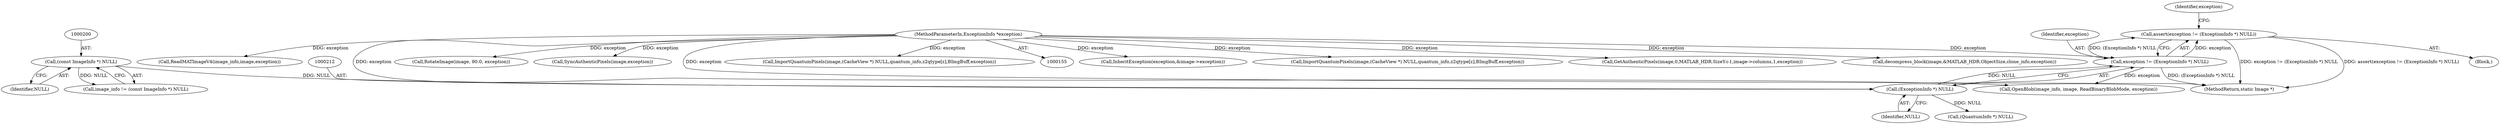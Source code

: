 digraph "0_ImageMagick_8985ed08f01d465ee65ab5a106186b3868b6f601@API" {
"1000208" [label="(Call,assert(exception != (ExceptionInfo *) NULL))"];
"1000209" [label="(Call,exception != (ExceptionInfo *) NULL)"];
"1000157" [label="(MethodParameterIn,ExceptionInfo *exception)"];
"1000211" [label="(Call,(ExceptionInfo *) NULL)"];
"1000199" [label="(Call,(const ImageInfo *) NULL)"];
"1000157" [label="(MethodParameterIn,ExceptionInfo *exception)"];
"1001102" [label="(Call,InheritException(exception,&image->exception))"];
"1001341" [label="(Call,ImportQuantumPixels(image,(CacheView *) NULL,quantum_info,z2qtype[z],BImgBuff,exception))"];
"1000201" [label="(Identifier,NULL)"];
"1001874" [label="(MethodReturn,static Image *)"];
"1001213" [label="(Call,GetAuthenticPixels(image,0,MATLAB_HDR.SizeY-i-1,image->columns,1,exception))"];
"1000217" [label="(Identifier,exception)"];
"1000213" [label="(Identifier,NULL)"];
"1000228" [label="(Call,(QuantumInfo *) NULL)"];
"1000199" [label="(Call,(const ImageInfo *) NULL)"];
"1000209" [label="(Call,exception != (ExceptionInfo *) NULL)"];
"1000483" [label="(Call,decompress_block(image,&MATLAB_HDR.ObjectSize,clone_info,exception))"];
"1000287" [label="(Call,ReadMATImageV4(image_info,image,exception))"];
"1000237" [label="(Call,OpenBlob(image_info, image, ReadBinaryBlobMode, exception))"];
"1000208" [label="(Call,assert(exception != (ExceptionInfo *) NULL))"];
"1000158" [label="(Block,)"];
"1000197" [label="(Call,image_info != (const ImageInfo *) NULL)"];
"1001553" [label="(Call,RotateImage(image, 90.0, exception))"];
"1001381" [label="(Call,SyncAuthenticPixels(image,exception))"];
"1000210" [label="(Identifier,exception)"];
"1000211" [label="(Call,(ExceptionInfo *) NULL)"];
"1001305" [label="(Call,ImportQuantumPixels(image,(CacheView *) NULL,quantum_info,z2qtype[z],BImgBuff,exception))"];
"1000208" -> "1000158"  [label="AST: "];
"1000208" -> "1000209"  [label="CFG: "];
"1000209" -> "1000208"  [label="AST: "];
"1000217" -> "1000208"  [label="CFG: "];
"1000208" -> "1001874"  [label="DDG: exception != (ExceptionInfo *) NULL"];
"1000208" -> "1001874"  [label="DDG: assert(exception != (ExceptionInfo *) NULL)"];
"1000209" -> "1000208"  [label="DDG: exception"];
"1000209" -> "1000208"  [label="DDG: (ExceptionInfo *) NULL"];
"1000209" -> "1000211"  [label="CFG: "];
"1000210" -> "1000209"  [label="AST: "];
"1000211" -> "1000209"  [label="AST: "];
"1000209" -> "1001874"  [label="DDG: (ExceptionInfo *) NULL"];
"1000157" -> "1000209"  [label="DDG: exception"];
"1000211" -> "1000209"  [label="DDG: NULL"];
"1000209" -> "1000237"  [label="DDG: exception"];
"1000157" -> "1000155"  [label="AST: "];
"1000157" -> "1001874"  [label="DDG: exception"];
"1000157" -> "1000237"  [label="DDG: exception"];
"1000157" -> "1000287"  [label="DDG: exception"];
"1000157" -> "1000483"  [label="DDG: exception"];
"1000157" -> "1001102"  [label="DDG: exception"];
"1000157" -> "1001213"  [label="DDG: exception"];
"1000157" -> "1001305"  [label="DDG: exception"];
"1000157" -> "1001341"  [label="DDG: exception"];
"1000157" -> "1001381"  [label="DDG: exception"];
"1000157" -> "1001553"  [label="DDG: exception"];
"1000211" -> "1000213"  [label="CFG: "];
"1000212" -> "1000211"  [label="AST: "];
"1000213" -> "1000211"  [label="AST: "];
"1000199" -> "1000211"  [label="DDG: NULL"];
"1000211" -> "1000228"  [label="DDG: NULL"];
"1000199" -> "1000197"  [label="AST: "];
"1000199" -> "1000201"  [label="CFG: "];
"1000200" -> "1000199"  [label="AST: "];
"1000201" -> "1000199"  [label="AST: "];
"1000197" -> "1000199"  [label="CFG: "];
"1000199" -> "1000197"  [label="DDG: NULL"];
}
